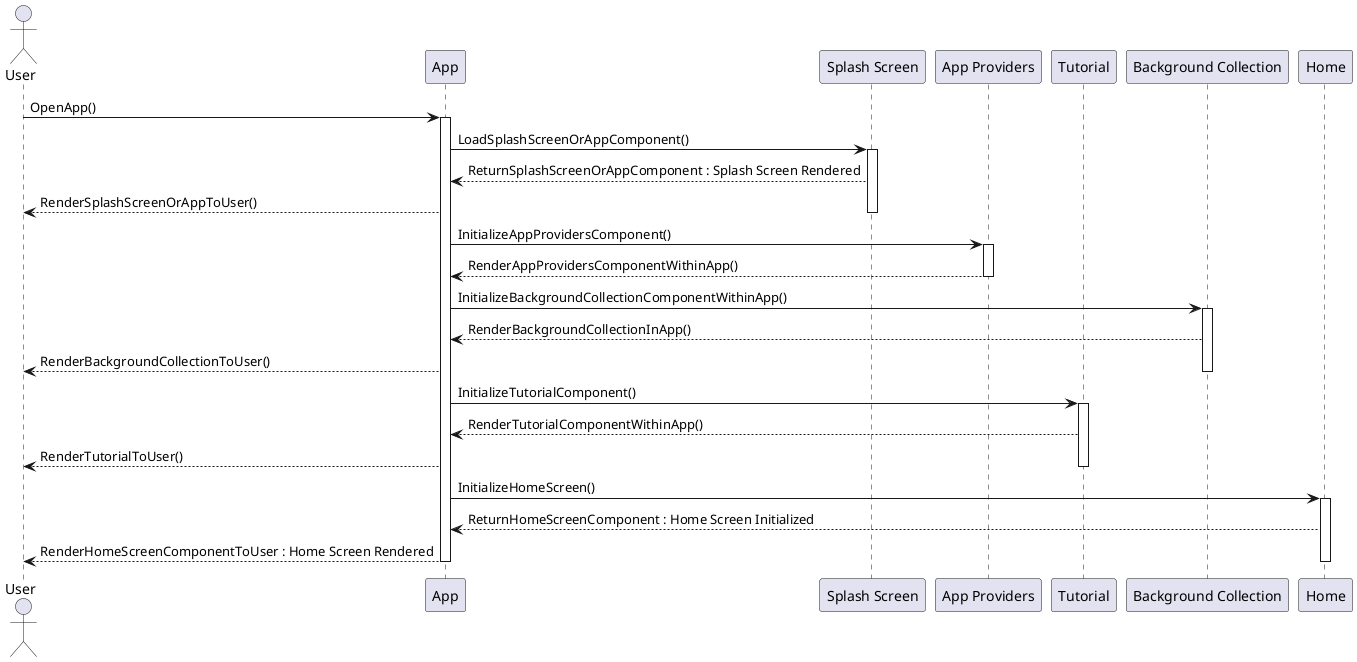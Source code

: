 @startuml SequenceStartUpPhase

actor "User" as U
participant "App" as A
participant "Splash Screen" as C
participant "App Providers" as B
participant "Tutorial" as T
participant "Background Collection" as BC
participant "Home" as D

U -> A: OpenApp()
activate A
A -> C: LoadSplashScreenOrAppComponent()
activate C
C --> A: ReturnSplashScreenOrAppComponent : Splash Screen Rendered 
A --> U: RenderSplashScreenOrAppToUser() 
deactivate C
A -> B: InitializeAppProvidersComponent()
activate B
B --> A: RenderAppProvidersComponentWithinApp()
deactivate B

A -> BC: InitializeBackgroundCollectionComponentWithinApp()
activate BC
BC --> A: RenderBackgroundCollectionInApp()
A --> U: RenderBackgroundCollectionToUser()
deactivate BC
A -> T: InitializeTutorialComponent()
activate T
T --> A: RenderTutorialComponentWithinApp()
A --> U: RenderTutorialToUser()
deactivate T

A -> D: InitializeHomeScreen()
activate D
D --> A: ReturnHomeScreenComponent : Home Screen Initialized
A --> U: RenderHomeScreenComponentToUser : Home Screen Rendered
deactivate D
deactivate A

@enduml
